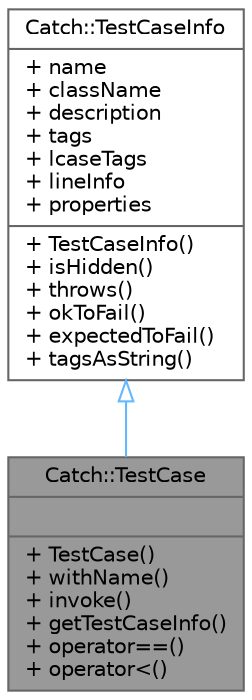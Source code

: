 digraph "Catch::TestCase"
{
 // LATEX_PDF_SIZE
  bgcolor="transparent";
  edge [fontname=Helvetica,fontsize=10,labelfontname=Helvetica,labelfontsize=10];
  node [fontname=Helvetica,fontsize=10,shape=box,height=0.2,width=0.4];
  Node1 [shape=record,label="{Catch::TestCase\n||+ TestCase()\l+ withName()\l+ invoke()\l+ getTestCaseInfo()\l+ operator==()\l+ operator\<()\l}",height=0.2,width=0.4,color="gray40", fillcolor="grey60", style="filled", fontcolor="black",tooltip=" "];
  Node2 -> Node1 [dir="back",color="steelblue1",style="solid",arrowtail="onormal"];
  Node2 [shape=record,label="{Catch::TestCaseInfo\n|+ name\l+ className\l+ description\l+ tags\l+ lcaseTags\l+ lineInfo\l+ properties\l|+ TestCaseInfo()\l+ isHidden()\l+ throws()\l+ okToFail()\l+ expectedToFail()\l+ tagsAsString()\l}",height=0.2,width=0.4,color="gray40", fillcolor="white", style="filled",URL="$struct_catch_1_1_test_case_info.html",tooltip=" "];
}

